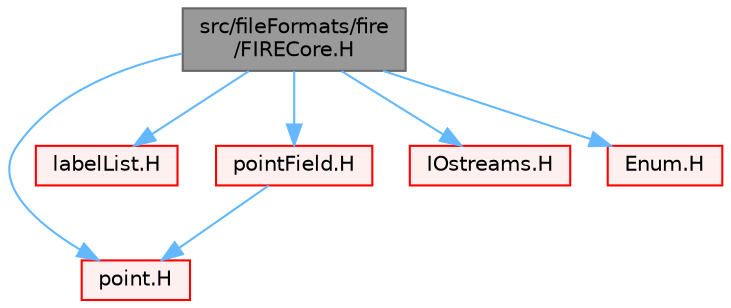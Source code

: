 digraph "src/fileFormats/fire/FIRECore.H"
{
 // LATEX_PDF_SIZE
  bgcolor="transparent";
  edge [fontname=Helvetica,fontsize=10,labelfontname=Helvetica,labelfontsize=10];
  node [fontname=Helvetica,fontsize=10,shape=box,height=0.2,width=0.4];
  Node1 [id="Node000001",label="src/fileFormats/fire\l/FIRECore.H",height=0.2,width=0.4,color="gray40", fillcolor="grey60", style="filled", fontcolor="black",tooltip=" "];
  Node1 -> Node2 [id="edge1_Node000001_Node000002",color="steelblue1",style="solid",tooltip=" "];
  Node2 [id="Node000002",label="point.H",height=0.2,width=0.4,color="red", fillcolor="#FFF0F0", style="filled",URL="$point_8H.html",tooltip=" "];
  Node1 -> Node80 [id="edge2_Node000001_Node000080",color="steelblue1",style="solid",tooltip=" "];
  Node80 [id="Node000080",label="labelList.H",height=0.2,width=0.4,color="red", fillcolor="#FFF0F0", style="filled",URL="$labelList_8H.html",tooltip=" "];
  Node1 -> Node109 [id="edge3_Node000001_Node000109",color="steelblue1",style="solid",tooltip=" "];
  Node109 [id="Node000109",label="pointField.H",height=0.2,width=0.4,color="red", fillcolor="#FFF0F0", style="filled",URL="$pointField_8H.html",tooltip=" "];
  Node109 -> Node2 [id="edge4_Node000109_Node000002",color="steelblue1",style="solid",tooltip=" "];
  Node1 -> Node193 [id="edge5_Node000001_Node000193",color="steelblue1",style="solid",tooltip=" "];
  Node193 [id="Node000193",label="IOstreams.H",height=0.2,width=0.4,color="red", fillcolor="#FFF0F0", style="filled",URL="$IOstreams_8H.html",tooltip="Useful combination of include files which define Sin, Sout and Serr and the use of IO streams general..."];
  Node1 -> Node135 [id="edge6_Node000001_Node000135",color="steelblue1",style="solid",tooltip=" "];
  Node135 [id="Node000135",label="Enum.H",height=0.2,width=0.4,color="red", fillcolor="#FFF0F0", style="filled",URL="$Enum_8H.html",tooltip=" "];
}
